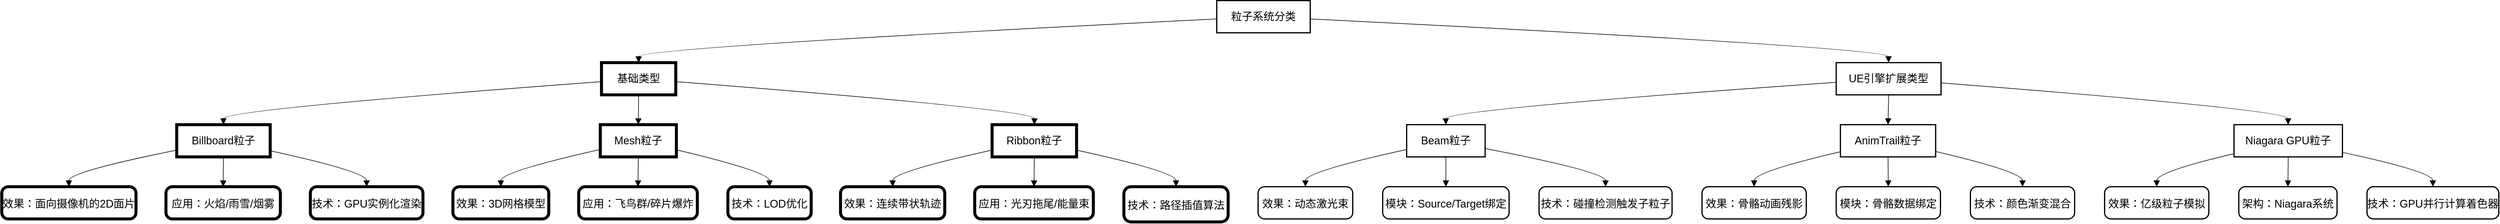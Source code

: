 <mxfile version="26.2.12">
  <diagram name="第 1 页" id="DijogjNfAw5e3Yrmv6WH">
    <mxGraphModel dx="2585" dy="1454" grid="0" gridSize="10" guides="1" tooltips="1" connect="1" arrows="1" fold="1" page="0" pageScale="1" pageWidth="1169" pageHeight="827" math="0" shadow="0">
      <root>
        <mxCell id="0" />
        <mxCell id="1" parent="0" />
        <mxCell id="r17a9l35mVNuxCdQiz5q-1" value="粒子系统分类" style="whiteSpace=wrap;strokeWidth=2;fontSize=18;" vertex="1" parent="1">
          <mxGeometry x="2048" y="20" width="156" height="54" as="geometry" />
        </mxCell>
        <mxCell id="r17a9l35mVNuxCdQiz5q-2" value="基础类型" style="whiteSpace=wrap;strokeWidth=5;fontSize=18;" vertex="1" parent="1">
          <mxGeometry x="1021" y="124" width="124" height="54" as="geometry" />
        </mxCell>
        <mxCell id="r17a9l35mVNuxCdQiz5q-3" value="UE引擎扩展类型" style="whiteSpace=wrap;strokeWidth=2;fontSize=18;" vertex="1" parent="1">
          <mxGeometry x="3082" y="124" width="175" height="54" as="geometry" />
        </mxCell>
        <mxCell id="r17a9l35mVNuxCdQiz5q-4" value="Billboard粒子" style="whiteSpace=wrap;strokeWidth=5;fontSize=18;" vertex="1" parent="1">
          <mxGeometry x="312" y="228" width="156" height="54" as="geometry" />
        </mxCell>
        <mxCell id="r17a9l35mVNuxCdQiz5q-5" value="Mesh粒子" style="whiteSpace=wrap;strokeWidth=5;fontSize=18;" vertex="1" parent="1">
          <mxGeometry x="1019" y="228" width="127" height="54" as="geometry" />
        </mxCell>
        <mxCell id="r17a9l35mVNuxCdQiz5q-6" value="Ribbon粒子" style="whiteSpace=wrap;strokeWidth=5;fontSize=18;" vertex="1" parent="1">
          <mxGeometry x="1673" y="228" width="141" height="54" as="geometry" />
        </mxCell>
        <mxCell id="r17a9l35mVNuxCdQiz5q-7" value="Beam粒子" style="whiteSpace=wrap;strokeWidth=2;fontSize=18;" vertex="1" parent="1">
          <mxGeometry x="2365" y="228" width="131" height="54" as="geometry" />
        </mxCell>
        <mxCell id="r17a9l35mVNuxCdQiz5q-8" value="AnimTrail粒子" style="whiteSpace=wrap;strokeWidth=2;fontSize=18;" vertex="1" parent="1">
          <mxGeometry x="3089" y="228" width="159" height="54" as="geometry" />
        </mxCell>
        <mxCell id="r17a9l35mVNuxCdQiz5q-9" value="Niagara GPU粒子" style="whiteSpace=wrap;strokeWidth=2;fontSize=18;" vertex="1" parent="1">
          <mxGeometry x="3746" y="228" width="181" height="54" as="geometry" />
        </mxCell>
        <mxCell id="r17a9l35mVNuxCdQiz5q-10" value="效果：面向摄像机的2D面片" style="rounded=1;arcSize=20;strokeWidth=5;fontSize=18;" vertex="1" parent="1">
          <mxGeometry x="20" y="332" width="224" height="54" as="geometry" />
        </mxCell>
        <mxCell id="r17a9l35mVNuxCdQiz5q-11" value="应用：火焰/雨雪/烟雾" style="rounded=1;arcSize=20;strokeWidth=5;fontSize=18;" vertex="1" parent="1">
          <mxGeometry x="294" y="332" width="191" height="54" as="geometry" />
        </mxCell>
        <mxCell id="r17a9l35mVNuxCdQiz5q-12" value="技术：GPU实例化渲染" style="rounded=1;arcSize=20;strokeWidth=5;fontSize=18;" vertex="1" parent="1">
          <mxGeometry x="535" y="332" width="188" height="54" as="geometry" />
        </mxCell>
        <mxCell id="r17a9l35mVNuxCdQiz5q-13" value="效果：3D网格模型" style="rounded=1;arcSize=20;strokeWidth=5;fontSize=18;" vertex="1" parent="1">
          <mxGeometry x="773" y="332" width="160" height="54" as="geometry" />
        </mxCell>
        <mxCell id="r17a9l35mVNuxCdQiz5q-14" value="应用：飞鸟群/碎片爆炸" style="rounded=1;arcSize=20;strokeWidth=5;fontSize=18;" vertex="1" parent="1">
          <mxGeometry x="983" y="332" width="198" height="54" as="geometry" />
        </mxCell>
        <mxCell id="r17a9l35mVNuxCdQiz5q-15" value="技术：LOD优化" style="rounded=1;arcSize=20;strokeWidth=5;fontSize=18;" vertex="1" parent="1">
          <mxGeometry x="1232" y="332" width="139" height="54" as="geometry" />
        </mxCell>
        <mxCell id="r17a9l35mVNuxCdQiz5q-16" value="效果：连续带状轨迹" style="rounded=1;arcSize=20;strokeWidth=5;fontSize=18;" vertex="1" parent="1">
          <mxGeometry x="1420" y="332" width="174" height="54" as="geometry" />
        </mxCell>
        <mxCell id="r17a9l35mVNuxCdQiz5q-17" value="应用：光刃拖尾/能量束" style="rounded=1;arcSize=20;strokeWidth=5;fontSize=18;" vertex="1" parent="1">
          <mxGeometry x="1644" y="332" width="198" height="54" as="geometry" />
        </mxCell>
        <mxCell id="r17a9l35mVNuxCdQiz5q-18" value="技术：路径插值算法" style="rounded=1;arcSize=20;strokeWidth=5;fontSize=18;" vertex="1" parent="1">
          <mxGeometry x="1893" y="332" width="174" height="59" as="geometry" />
        </mxCell>
        <mxCell id="r17a9l35mVNuxCdQiz5q-19" value="效果：动态激光束" style="rounded=1;arcSize=20;strokeWidth=2;fontSize=18;" vertex="1" parent="1">
          <mxGeometry x="2117" y="332" width="158" height="54" as="geometry" />
        </mxCell>
        <mxCell id="r17a9l35mVNuxCdQiz5q-20" value="模块：Source/Target绑定" style="rounded=1;arcSize=20;strokeWidth=2;fontSize=18;" vertex="1" parent="1">
          <mxGeometry x="2325" y="332" width="211" height="54" as="geometry" />
        </mxCell>
        <mxCell id="r17a9l35mVNuxCdQiz5q-21" value="技术：碰撞检测触发子粒子" style="rounded=1;arcSize=20;strokeWidth=2;fontSize=18;" vertex="1" parent="1">
          <mxGeometry x="2586" y="332" width="222" height="54" as="geometry" />
        </mxCell>
        <mxCell id="r17a9l35mVNuxCdQiz5q-22" value="效果：骨骼动画残影" style="rounded=1;arcSize=20;strokeWidth=2;fontSize=18;" vertex="1" parent="1">
          <mxGeometry x="2858" y="332" width="174" height="54" as="geometry" />
        </mxCell>
        <mxCell id="r17a9l35mVNuxCdQiz5q-23" value="模块：骨骼数据绑定" style="rounded=1;arcSize=20;strokeWidth=2;fontSize=18;" vertex="1" parent="1">
          <mxGeometry x="3082" y="332" width="174" height="54" as="geometry" />
        </mxCell>
        <mxCell id="r17a9l35mVNuxCdQiz5q-24" value="技术：颜色渐变混合" style="rounded=1;arcSize=20;strokeWidth=2;fontSize=18;" vertex="1" parent="1">
          <mxGeometry x="3306" y="332" width="174" height="54" as="geometry" />
        </mxCell>
        <mxCell id="r17a9l35mVNuxCdQiz5q-25" value="效果：亿级粒子模拟" style="rounded=1;arcSize=20;strokeWidth=2;fontSize=18;" vertex="1" parent="1">
          <mxGeometry x="3530" y="332" width="174" height="54" as="geometry" />
        </mxCell>
        <mxCell id="r17a9l35mVNuxCdQiz5q-26" value="架构：Niagara系统" style="rounded=1;arcSize=20;strokeWidth=2;fontSize=18;" vertex="1" parent="1">
          <mxGeometry x="3754" y="332" width="164" height="54" as="geometry" />
        </mxCell>
        <mxCell id="r17a9l35mVNuxCdQiz5q-27" value="技术：GPU并行计算着色器" style="rounded=1;arcSize=20;strokeWidth=2;fontSize=18;" vertex="1" parent="1">
          <mxGeometry x="3968" y="332" width="220" height="54" as="geometry" />
        </mxCell>
        <mxCell id="r17a9l35mVNuxCdQiz5q-28" value="" style="curved=1;startArrow=none;endArrow=block;exitX=0;exitY=0.57;entryX=0.5;entryY=0;rounded=0;fontSize=18;startSize=8;endSize=8;" edge="1" parent="1" source="r17a9l35mVNuxCdQiz5q-1" target="r17a9l35mVNuxCdQiz5q-2">
          <mxGeometry relative="1" as="geometry">
            <Array as="points">
              <mxPoint x="1083" y="99" />
            </Array>
          </mxGeometry>
        </mxCell>
        <mxCell id="r17a9l35mVNuxCdQiz5q-29" value="" style="curved=1;startArrow=none;endArrow=block;exitX=1;exitY=0.57;entryX=0.5;entryY=0;rounded=0;fontSize=18;startSize=8;endSize=8;" edge="1" parent="1" source="r17a9l35mVNuxCdQiz5q-1" target="r17a9l35mVNuxCdQiz5q-3">
          <mxGeometry relative="1" as="geometry">
            <Array as="points">
              <mxPoint x="3169" y="99" />
            </Array>
          </mxGeometry>
        </mxCell>
        <mxCell id="r17a9l35mVNuxCdQiz5q-30" value="" style="curved=1;startArrow=none;endArrow=block;exitX=0;exitY=0.59;entryX=0.5;entryY=0;rounded=0;fontSize=18;startSize=8;endSize=8;" edge="1" parent="1" source="r17a9l35mVNuxCdQiz5q-2" target="r17a9l35mVNuxCdQiz5q-4">
          <mxGeometry relative="1" as="geometry">
            <Array as="points">
              <mxPoint x="390" y="203" />
            </Array>
          </mxGeometry>
        </mxCell>
        <mxCell id="r17a9l35mVNuxCdQiz5q-31" value="" style="curved=1;startArrow=none;endArrow=block;exitX=0.5;exitY=1;entryX=0.5;entryY=0;rounded=0;fontSize=18;startSize=8;endSize=8;" edge="1" parent="1" source="r17a9l35mVNuxCdQiz5q-2" target="r17a9l35mVNuxCdQiz5q-5">
          <mxGeometry relative="1" as="geometry">
            <Array as="points" />
          </mxGeometry>
        </mxCell>
        <mxCell id="r17a9l35mVNuxCdQiz5q-32" value="" style="curved=1;startArrow=none;endArrow=block;exitX=1;exitY=0.59;entryX=0.5;entryY=0;rounded=0;fontSize=18;startSize=8;endSize=8;" edge="1" parent="1" source="r17a9l35mVNuxCdQiz5q-2" target="r17a9l35mVNuxCdQiz5q-6">
          <mxGeometry relative="1" as="geometry">
            <Array as="points">
              <mxPoint x="1744" y="203" />
            </Array>
          </mxGeometry>
        </mxCell>
        <mxCell id="r17a9l35mVNuxCdQiz5q-33" value="" style="curved=1;startArrow=none;endArrow=block;exitX=0;exitY=0.61;entryX=0.5;entryY=0;rounded=0;fontSize=18;startSize=8;endSize=8;" edge="1" parent="1" source="r17a9l35mVNuxCdQiz5q-3" target="r17a9l35mVNuxCdQiz5q-7">
          <mxGeometry relative="1" as="geometry">
            <Array as="points">
              <mxPoint x="2430" y="203" />
            </Array>
          </mxGeometry>
        </mxCell>
        <mxCell id="r17a9l35mVNuxCdQiz5q-34" value="" style="curved=1;startArrow=none;endArrow=block;exitX=0.5;exitY=1;entryX=0.5;entryY=0;rounded=0;fontSize=18;startSize=8;endSize=8;" edge="1" parent="1" source="r17a9l35mVNuxCdQiz5q-3" target="r17a9l35mVNuxCdQiz5q-8">
          <mxGeometry relative="1" as="geometry">
            <Array as="points" />
          </mxGeometry>
        </mxCell>
        <mxCell id="r17a9l35mVNuxCdQiz5q-35" value="" style="curved=1;startArrow=none;endArrow=block;exitX=1;exitY=0.63;entryX=0.5;entryY=0;rounded=0;fontSize=18;startSize=8;endSize=8;" edge="1" parent="1" source="r17a9l35mVNuxCdQiz5q-3" target="r17a9l35mVNuxCdQiz5q-9">
          <mxGeometry relative="1" as="geometry">
            <Array as="points">
              <mxPoint x="3836" y="203" />
            </Array>
          </mxGeometry>
        </mxCell>
        <mxCell id="r17a9l35mVNuxCdQiz5q-36" value="" style="curved=1;startArrow=none;endArrow=block;exitX=0;exitY=0.79;entryX=0.5;entryY=0;rounded=0;fontSize=18;startSize=8;endSize=8;" edge="1" parent="1" source="r17a9l35mVNuxCdQiz5q-4" target="r17a9l35mVNuxCdQiz5q-10">
          <mxGeometry relative="1" as="geometry">
            <Array as="points">
              <mxPoint x="132" y="307" />
            </Array>
          </mxGeometry>
        </mxCell>
        <mxCell id="r17a9l35mVNuxCdQiz5q-37" value="" style="curved=1;startArrow=none;endArrow=block;exitX=0.5;exitY=1;entryX=0.5;entryY=0;rounded=0;fontSize=18;startSize=8;endSize=8;" edge="1" parent="1" source="r17a9l35mVNuxCdQiz5q-4" target="r17a9l35mVNuxCdQiz5q-11">
          <mxGeometry relative="1" as="geometry">
            <Array as="points" />
          </mxGeometry>
        </mxCell>
        <mxCell id="r17a9l35mVNuxCdQiz5q-38" value="" style="curved=1;startArrow=none;endArrow=block;exitX=1;exitY=0.81;entryX=0.5;entryY=0;rounded=0;fontSize=18;startSize=8;endSize=8;" edge="1" parent="1" source="r17a9l35mVNuxCdQiz5q-4" target="r17a9l35mVNuxCdQiz5q-12">
          <mxGeometry relative="1" as="geometry">
            <Array as="points">
              <mxPoint x="629" y="307" />
            </Array>
          </mxGeometry>
        </mxCell>
        <mxCell id="r17a9l35mVNuxCdQiz5q-39" value="" style="curved=1;startArrow=none;endArrow=block;exitX=0;exitY=0.77;entryX=0.5;entryY=0;rounded=0;fontSize=18;startSize=8;endSize=8;" edge="1" parent="1" source="r17a9l35mVNuxCdQiz5q-5" target="r17a9l35mVNuxCdQiz5q-13">
          <mxGeometry relative="1" as="geometry">
            <Array as="points">
              <mxPoint x="853" y="307" />
            </Array>
          </mxGeometry>
        </mxCell>
        <mxCell id="r17a9l35mVNuxCdQiz5q-40" value="" style="curved=1;startArrow=none;endArrow=block;exitX=0.5;exitY=1;entryX=0.5;entryY=0;rounded=0;fontSize=18;startSize=8;endSize=8;" edge="1" parent="1" source="r17a9l35mVNuxCdQiz5q-5" target="r17a9l35mVNuxCdQiz5q-14">
          <mxGeometry relative="1" as="geometry">
            <Array as="points" />
          </mxGeometry>
        </mxCell>
        <mxCell id="r17a9l35mVNuxCdQiz5q-41" value="" style="curved=1;startArrow=none;endArrow=block;exitX=1;exitY=0.78;entryX=0.5;entryY=0;rounded=0;fontSize=18;startSize=8;endSize=8;" edge="1" parent="1" source="r17a9l35mVNuxCdQiz5q-5" target="r17a9l35mVNuxCdQiz5q-15">
          <mxGeometry relative="1" as="geometry">
            <Array as="points">
              <mxPoint x="1301" y="307" />
            </Array>
          </mxGeometry>
        </mxCell>
        <mxCell id="r17a9l35mVNuxCdQiz5q-42" value="" style="curved=1;startArrow=none;endArrow=block;exitX=0;exitY=0.79;entryX=0.5;entryY=0;rounded=0;fontSize=18;startSize=8;endSize=8;" edge="1" parent="1" source="r17a9l35mVNuxCdQiz5q-6" target="r17a9l35mVNuxCdQiz5q-16">
          <mxGeometry relative="1" as="geometry">
            <Array as="points">
              <mxPoint x="1507" y="307" />
            </Array>
          </mxGeometry>
        </mxCell>
        <mxCell id="r17a9l35mVNuxCdQiz5q-43" value="" style="curved=1;startArrow=none;endArrow=block;exitX=0.5;exitY=1;entryX=0.5;entryY=0;rounded=0;fontSize=18;startSize=8;endSize=8;" edge="1" parent="1" source="r17a9l35mVNuxCdQiz5q-6" target="r17a9l35mVNuxCdQiz5q-17">
          <mxGeometry relative="1" as="geometry">
            <Array as="points" />
          </mxGeometry>
        </mxCell>
        <mxCell id="r17a9l35mVNuxCdQiz5q-44" value="" style="curved=1;startArrow=none;endArrow=block;exitX=1;exitY=0.79;entryX=0.5;entryY=0;rounded=0;fontSize=18;startSize=8;endSize=8;" edge="1" parent="1" source="r17a9l35mVNuxCdQiz5q-6" target="r17a9l35mVNuxCdQiz5q-18">
          <mxGeometry relative="1" as="geometry">
            <Array as="points">
              <mxPoint x="1980" y="307" />
            </Array>
          </mxGeometry>
        </mxCell>
        <mxCell id="r17a9l35mVNuxCdQiz5q-45" value="" style="curved=1;startArrow=none;endArrow=block;exitX=0;exitY=0.77;entryX=0.5;entryY=0;rounded=0;fontSize=18;startSize=8;endSize=8;" edge="1" parent="1" source="r17a9l35mVNuxCdQiz5q-7" target="r17a9l35mVNuxCdQiz5q-19">
          <mxGeometry relative="1" as="geometry">
            <Array as="points">
              <mxPoint x="2196" y="307" />
            </Array>
          </mxGeometry>
        </mxCell>
        <mxCell id="r17a9l35mVNuxCdQiz5q-46" value="" style="curved=1;startArrow=none;endArrow=block;exitX=0.5;exitY=1;entryX=0.5;entryY=0;rounded=0;fontSize=18;startSize=8;endSize=8;" edge="1" parent="1" source="r17a9l35mVNuxCdQiz5q-7" target="r17a9l35mVNuxCdQiz5q-20">
          <mxGeometry relative="1" as="geometry">
            <Array as="points" />
          </mxGeometry>
        </mxCell>
        <mxCell id="r17a9l35mVNuxCdQiz5q-47" value="" style="curved=1;startArrow=none;endArrow=block;exitX=1;exitY=0.74;entryX=0.5;entryY=0;rounded=0;fontSize=18;startSize=8;endSize=8;" edge="1" parent="1" source="r17a9l35mVNuxCdQiz5q-7" target="r17a9l35mVNuxCdQiz5q-21">
          <mxGeometry relative="1" as="geometry">
            <Array as="points">
              <mxPoint x="2697" y="307" />
            </Array>
          </mxGeometry>
        </mxCell>
        <mxCell id="r17a9l35mVNuxCdQiz5q-48" value="" style="curved=1;startArrow=none;endArrow=block;exitX=0;exitY=0.84;entryX=0.5;entryY=0;rounded=0;fontSize=18;startSize=8;endSize=8;" edge="1" parent="1" source="r17a9l35mVNuxCdQiz5q-8" target="r17a9l35mVNuxCdQiz5q-22">
          <mxGeometry relative="1" as="geometry">
            <Array as="points">
              <mxPoint x="2945" y="307" />
            </Array>
          </mxGeometry>
        </mxCell>
        <mxCell id="r17a9l35mVNuxCdQiz5q-49" value="" style="curved=1;startArrow=none;endArrow=block;exitX=0.5;exitY=1;entryX=0.5;entryY=0;rounded=0;fontSize=18;startSize=8;endSize=8;" edge="1" parent="1" source="r17a9l35mVNuxCdQiz5q-8" target="r17a9l35mVNuxCdQiz5q-23">
          <mxGeometry relative="1" as="geometry">
            <Array as="points" />
          </mxGeometry>
        </mxCell>
        <mxCell id="r17a9l35mVNuxCdQiz5q-50" value="" style="curved=1;startArrow=none;endArrow=block;exitX=1.01;exitY=0.84;entryX=0.5;entryY=0;rounded=0;fontSize=18;startSize=8;endSize=8;" edge="1" parent="1" source="r17a9l35mVNuxCdQiz5q-8" target="r17a9l35mVNuxCdQiz5q-24">
          <mxGeometry relative="1" as="geometry">
            <Array as="points">
              <mxPoint x="3393" y="307" />
            </Array>
          </mxGeometry>
        </mxCell>
        <mxCell id="r17a9l35mVNuxCdQiz5q-51" value="" style="curved=1;startArrow=none;endArrow=block;exitX=0;exitY=0.9;entryX=0.5;entryY=0;rounded=0;fontSize=18;startSize=8;endSize=8;" edge="1" parent="1" source="r17a9l35mVNuxCdQiz5q-9" target="r17a9l35mVNuxCdQiz5q-25">
          <mxGeometry relative="1" as="geometry">
            <Array as="points">
              <mxPoint x="3617" y="307" />
            </Array>
          </mxGeometry>
        </mxCell>
        <mxCell id="r17a9l35mVNuxCdQiz5q-52" value="" style="curved=1;startArrow=none;endArrow=block;exitX=0.5;exitY=1;entryX=0.5;entryY=0;rounded=0;fontSize=18;startSize=8;endSize=8;" edge="1" parent="1" source="r17a9l35mVNuxCdQiz5q-9" target="r17a9l35mVNuxCdQiz5q-26">
          <mxGeometry relative="1" as="geometry">
            <Array as="points" />
          </mxGeometry>
        </mxCell>
        <mxCell id="r17a9l35mVNuxCdQiz5q-53" value="" style="curved=1;startArrow=none;endArrow=block;exitX=1;exitY=0.86;entryX=0.5;entryY=0;rounded=0;fontSize=18;startSize=8;endSize=8;" edge="1" parent="1" source="r17a9l35mVNuxCdQiz5q-9" target="r17a9l35mVNuxCdQiz5q-27">
          <mxGeometry relative="1" as="geometry">
            <Array as="points">
              <mxPoint x="4078" y="307" />
            </Array>
          </mxGeometry>
        </mxCell>
      </root>
    </mxGraphModel>
  </diagram>
</mxfile>
